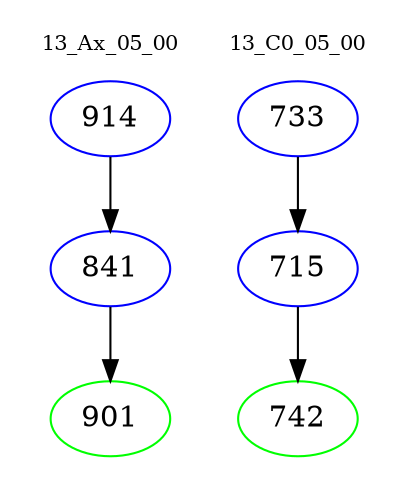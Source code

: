 digraph{
subgraph cluster_0 {
color = white
label = "13_Ax_05_00";
fontsize=10;
T0_914 [label="914", color="blue"]
T0_914 -> T0_841 [color="black"]
T0_841 [label="841", color="blue"]
T0_841 -> T0_901 [color="black"]
T0_901 [label="901", color="green"]
}
subgraph cluster_1 {
color = white
label = "13_C0_05_00";
fontsize=10;
T1_733 [label="733", color="blue"]
T1_733 -> T1_715 [color="black"]
T1_715 [label="715", color="blue"]
T1_715 -> T1_742 [color="black"]
T1_742 [label="742", color="green"]
}
}
